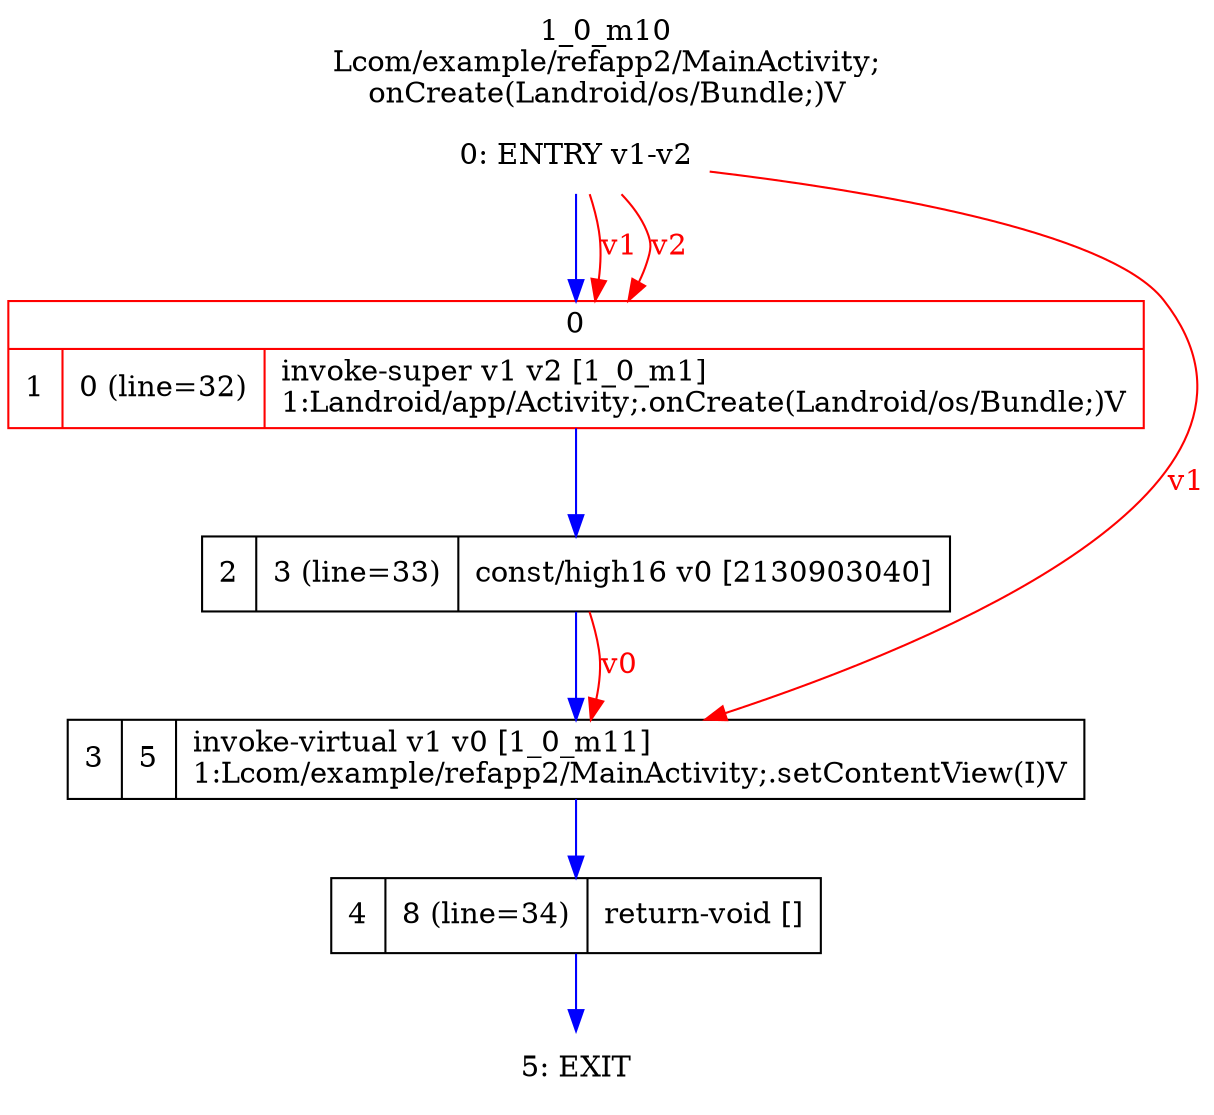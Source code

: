digraph G {
rankdir=UD;
labelloc=t;
label="1_0_m10\nLcom/example/refapp2/MainActivity;
onCreate(Landroid/os/Bundle;)V";
0[label="0: ENTRY v1-v2",shape=plaintext];
1[label="{0|{1|0 (line=32)|invoke-super v1 v2 [1_0_m1]\l1:Landroid/app/Activity;.onCreate(Landroid/os/Bundle;)V\l}}",shape=record,URL="1_0_m1.dot", color=red];
2[label="2|3 (line=33)|const/high16 v0 [2130903040]\l",shape=record];
3[label="3|5|invoke-virtual v1 v0 [1_0_m11]\l1:Lcom/example/refapp2/MainActivity;.setContentView(I)V\l",shape=record,URL="1_0_m11.dot"];
4[label="4|8 (line=34)|return-void []\l",shape=record];
5[label="5: EXIT",shape=plaintext];
0->1 [color=blue, fontcolor=blue,weight=100, taillabel=""];
1->2 [color=blue, fontcolor=blue,weight=100, taillabel=""];
2->3 [color=blue, fontcolor=blue,weight=100, taillabel=""];
3->4 [color=blue, fontcolor=blue,weight=100, taillabel=""];
4->5 [color=blue, fontcolor=blue,weight=100, taillabel=""];
0->1 [color=red, fontcolor=red, label="v1"];
0->1 [color=red, fontcolor=red, label="v2"];
0->3 [color=red, fontcolor=red, label="v1"];
2->3 [color=red, fontcolor=red, label="v0"];
}
